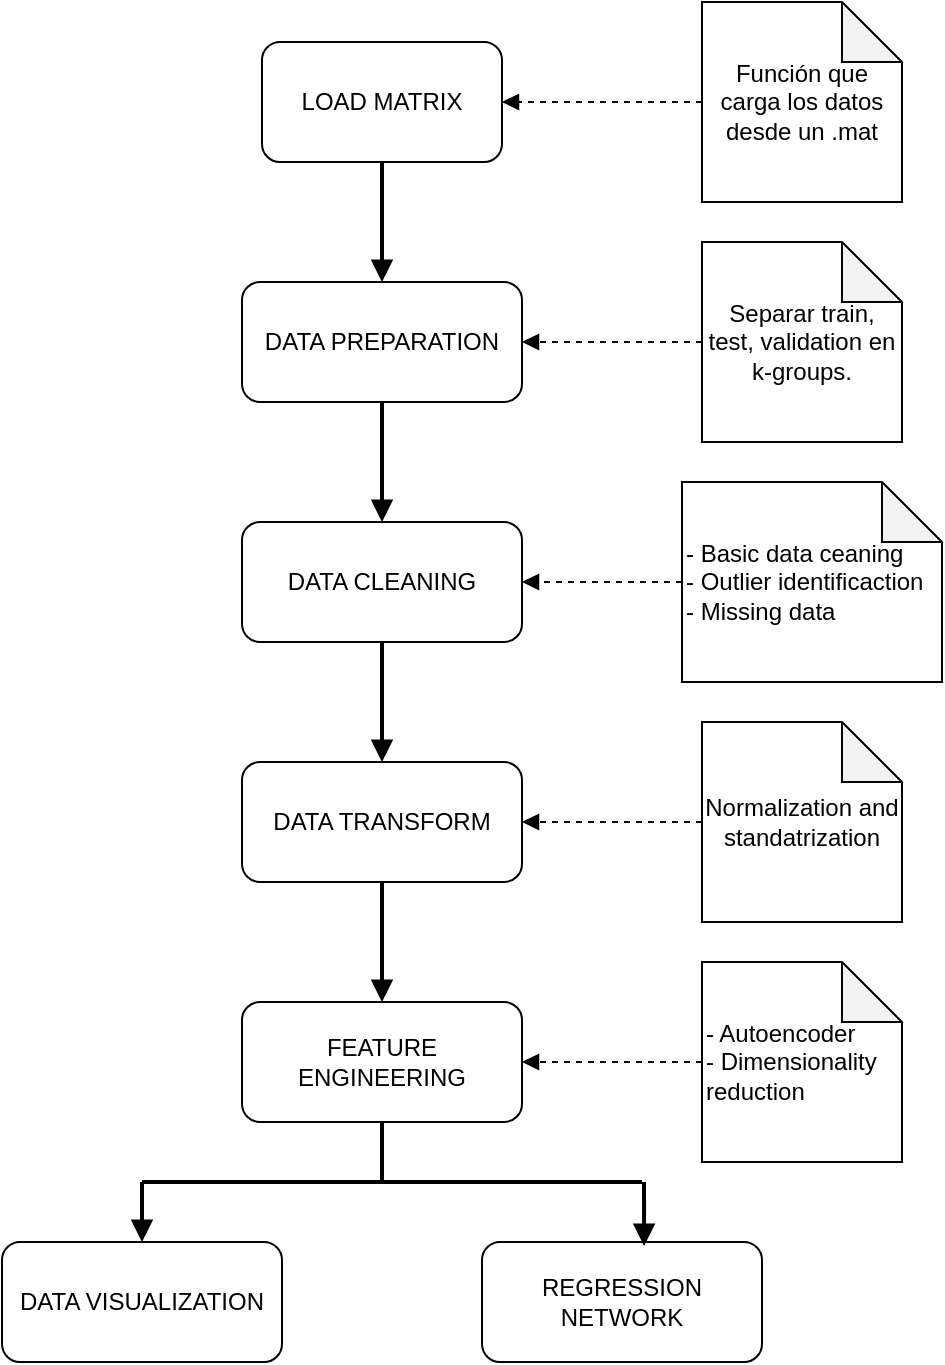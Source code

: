 <mxfile version="15.8.3" type="device"><diagram id="MPUaMJ9wTxMvSCRmnhSX" name="Page-1"><mxGraphModel dx="767" dy="1373" grid="1" gridSize="10" guides="1" tooltips="1" connect="1" arrows="1" fold="1" page="1" pageScale="1" pageWidth="1169" pageHeight="827" math="0" shadow="0"><root><mxCell id="0"/><mxCell id="1" parent="0"/><mxCell id="z6eOPzKa17LfvK2jHu1J-33" value="" style="edgeStyle=orthogonalEdgeStyle;rounded=0;orthogonalLoop=1;jettySize=auto;html=1;endArrow=block;endFill=1;startSize=30;strokeWidth=2;" edge="1" parent="1" source="z6eOPzKa17LfvK2jHu1J-1" target="z6eOPzKa17LfvK2jHu1J-5"><mxGeometry relative="1" as="geometry"/></mxCell><mxCell id="z6eOPzKa17LfvK2jHu1J-1" value="LOAD MATRIX" style="rounded=1;whiteSpace=wrap;html=1;" vertex="1" parent="1"><mxGeometry x="320" y="40" width="120" height="60" as="geometry"/></mxCell><mxCell id="z6eOPzKa17LfvK2jHu1J-4" value="" style="edgeStyle=orthogonalEdgeStyle;rounded=0;orthogonalLoop=1;jettySize=auto;html=1;dashed=1;endArrow=block;endFill=1;" edge="1" parent="1" source="z6eOPzKa17LfvK2jHu1J-2" target="z6eOPzKa17LfvK2jHu1J-1"><mxGeometry relative="1" as="geometry"/></mxCell><mxCell id="z6eOPzKa17LfvK2jHu1J-2" value="Función que carga los datos desde un .mat" style="shape=note;whiteSpace=wrap;html=1;backgroundOutline=1;darkOpacity=0.05;" vertex="1" parent="1"><mxGeometry x="540" y="20" width="100" height="100" as="geometry"/></mxCell><mxCell id="z6eOPzKa17LfvK2jHu1J-34" value="" style="edgeStyle=orthogonalEdgeStyle;rounded=0;orthogonalLoop=1;jettySize=auto;html=1;endArrow=block;endFill=1;startSize=30;strokeWidth=2;" edge="1" parent="1" source="z6eOPzKa17LfvK2jHu1J-5" target="z6eOPzKa17LfvK2jHu1J-8"><mxGeometry relative="1" as="geometry"/></mxCell><mxCell id="z6eOPzKa17LfvK2jHu1J-5" value="DATA PREPARATION" style="rounded=1;whiteSpace=wrap;html=1;" vertex="1" parent="1"><mxGeometry x="310" y="160" width="140" height="60" as="geometry"/></mxCell><mxCell id="z6eOPzKa17LfvK2jHu1J-7" value="" style="edgeStyle=orthogonalEdgeStyle;rounded=0;orthogonalLoop=1;jettySize=auto;html=1;dashed=1;endArrow=block;endFill=1;" edge="1" parent="1" source="z6eOPzKa17LfvK2jHu1J-6" target="z6eOPzKa17LfvK2jHu1J-5"><mxGeometry relative="1" as="geometry"/></mxCell><mxCell id="z6eOPzKa17LfvK2jHu1J-6" value="Separar train, test, validation en k-groups." style="shape=note;whiteSpace=wrap;html=1;backgroundOutline=1;darkOpacity=0.05;" vertex="1" parent="1"><mxGeometry x="540" y="140" width="100" height="100" as="geometry"/></mxCell><mxCell id="z6eOPzKa17LfvK2jHu1J-35" value="" style="edgeStyle=orthogonalEdgeStyle;rounded=0;orthogonalLoop=1;jettySize=auto;html=1;endArrow=block;endFill=1;startSize=30;strokeWidth=2;" edge="1" parent="1" source="z6eOPzKa17LfvK2jHu1J-8" target="z6eOPzKa17LfvK2jHu1J-26"><mxGeometry relative="1" as="geometry"/></mxCell><mxCell id="z6eOPzKa17LfvK2jHu1J-8" value="DATA CLEANING" style="rounded=1;whiteSpace=wrap;html=1;" vertex="1" parent="1"><mxGeometry x="310" y="280" width="140" height="60" as="geometry"/></mxCell><mxCell id="z6eOPzKa17LfvK2jHu1J-9" value="" style="edgeStyle=orthogonalEdgeStyle;rounded=0;orthogonalLoop=1;jettySize=auto;html=1;dashed=1;endArrow=block;endFill=1;" edge="1" parent="1" source="z6eOPzKa17LfvK2jHu1J-10" target="z6eOPzKa17LfvK2jHu1J-8"><mxGeometry relative="1" as="geometry"/></mxCell><mxCell id="z6eOPzKa17LfvK2jHu1J-10" value="- Basic data ceaning&lt;br&gt;- Outlier identificaction&lt;br&gt;- Missing data" style="shape=note;whiteSpace=wrap;html=1;backgroundOutline=1;darkOpacity=0.05;align=left;" vertex="1" parent="1"><mxGeometry x="530" y="260" width="130" height="100" as="geometry"/></mxCell><mxCell id="z6eOPzKa17LfvK2jHu1J-38" value="" style="edgeStyle=orthogonalEdgeStyle;rounded=0;orthogonalLoop=1;jettySize=auto;html=1;endArrow=block;endFill=1;startSize=30;strokeWidth=2;" edge="1" parent="1" source="z6eOPzKa17LfvK2jHu1J-26" target="z6eOPzKa17LfvK2jHu1J-37"><mxGeometry relative="1" as="geometry"/></mxCell><mxCell id="z6eOPzKa17LfvK2jHu1J-26" value="DATA TRANSFORM" style="rounded=1;whiteSpace=wrap;html=1;" vertex="1" parent="1"><mxGeometry x="310" y="400" width="140" height="60" as="geometry"/></mxCell><mxCell id="z6eOPzKa17LfvK2jHu1J-27" value="" style="edgeStyle=orthogonalEdgeStyle;rounded=0;orthogonalLoop=1;jettySize=auto;html=1;dashed=1;endArrow=block;endFill=1;" edge="1" parent="1" source="z6eOPzKa17LfvK2jHu1J-28" target="z6eOPzKa17LfvK2jHu1J-26"><mxGeometry relative="1" as="geometry"/></mxCell><mxCell id="z6eOPzKa17LfvK2jHu1J-28" value="Normalization and standatrization" style="shape=note;whiteSpace=wrap;html=1;backgroundOutline=1;darkOpacity=0.05;" vertex="1" parent="1"><mxGeometry x="540" y="380" width="100" height="100" as="geometry"/></mxCell><mxCell id="z6eOPzKa17LfvK2jHu1J-37" value="FEATURE ENGINEERING" style="rounded=1;whiteSpace=wrap;html=1;" vertex="1" parent="1"><mxGeometry x="310" y="520" width="140" height="60" as="geometry"/></mxCell><mxCell id="z6eOPzKa17LfvK2jHu1J-39" value="" style="edgeStyle=orthogonalEdgeStyle;rounded=0;orthogonalLoop=1;jettySize=auto;html=1;dashed=1;endArrow=block;endFill=1;" edge="1" parent="1" source="z6eOPzKa17LfvK2jHu1J-40"><mxGeometry relative="1" as="geometry"><mxPoint x="450" y="550.0" as="targetPoint"/></mxGeometry></mxCell><mxCell id="z6eOPzKa17LfvK2jHu1J-40" value="- Autoencoder&lt;br&gt;- Dimensionality reduction" style="shape=note;whiteSpace=wrap;html=1;backgroundOutline=1;darkOpacity=0.05;align=left;" vertex="1" parent="1"><mxGeometry x="540" y="500" width="100" height="100" as="geometry"/></mxCell><mxCell id="z6eOPzKa17LfvK2jHu1J-42" value="DATA VISUALIZATION" style="rounded=1;whiteSpace=wrap;html=1;" vertex="1" parent="1"><mxGeometry x="190" y="640" width="140" height="60" as="geometry"/></mxCell><mxCell id="z6eOPzKa17LfvK2jHu1J-43" value="REGRESSION NETWORK" style="rounded=1;whiteSpace=wrap;html=1;" vertex="1" parent="1"><mxGeometry x="430" y="640" width="140" height="60" as="geometry"/></mxCell><mxCell id="z6eOPzKa17LfvK2jHu1J-48" value="" style="endArrow=none;html=1;rounded=0;startSize=30;strokeWidth=2;" edge="1" parent="1"><mxGeometry width="50" height="50" relative="1" as="geometry"><mxPoint x="260" y="610" as="sourcePoint"/><mxPoint x="510" y="610" as="targetPoint"/></mxGeometry></mxCell><mxCell id="z6eOPzKa17LfvK2jHu1J-49" value="" style="endArrow=block;html=1;rounded=0;startSize=30;strokeWidth=2;entryX=0.5;entryY=0;entryDx=0;entryDy=0;endFill=1;" edge="1" parent="1" target="z6eOPzKa17LfvK2jHu1J-42"><mxGeometry width="50" height="50" relative="1" as="geometry"><mxPoint x="260" y="610" as="sourcePoint"/><mxPoint x="290" y="590" as="targetPoint"/></mxGeometry></mxCell><mxCell id="z6eOPzKa17LfvK2jHu1J-50" value="" style="endArrow=block;html=1;rounded=0;startSize=30;strokeWidth=2;endFill=1;entryX=0.579;entryY=0.033;entryDx=0;entryDy=0;entryPerimeter=0;" edge="1" parent="1" target="z6eOPzKa17LfvK2jHu1J-43"><mxGeometry width="50" height="50" relative="1" as="geometry"><mxPoint x="511" y="610" as="sourcePoint"/><mxPoint x="510" y="630" as="targetPoint"/></mxGeometry></mxCell><mxCell id="z6eOPzKa17LfvK2jHu1J-51" value="" style="endArrow=none;html=1;rounded=0;startSize=30;strokeWidth=2;entryX=0.5;entryY=1;entryDx=0;entryDy=0;" edge="1" parent="1" target="z6eOPzKa17LfvK2jHu1J-37"><mxGeometry width="50" height="50" relative="1" as="geometry"><mxPoint x="380" y="610" as="sourcePoint"/><mxPoint x="400" y="620" as="targetPoint"/></mxGeometry></mxCell></root></mxGraphModel></diagram></mxfile>